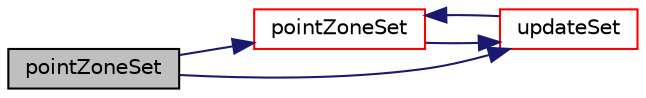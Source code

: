 digraph "pointZoneSet"
{
  bgcolor="transparent";
  edge [fontname="Helvetica",fontsize="10",labelfontname="Helvetica",labelfontsize="10"];
  node [fontname="Helvetica",fontsize="10",shape=record];
  rankdir="LR";
  Node1 [label="pointZoneSet",height=0.2,width=0.4,color="black", fillcolor="grey75", style="filled", fontcolor="black"];
  Node1 -> Node2 [color="midnightblue",fontsize="10",style="solid",fontname="Helvetica"];
  Node2 [label="pointZoneSet",height=0.2,width=0.4,color="red",URL="$a01943.html#a30266f36aa376b247f8b93c81213a836",tooltip="Construct from objectRegistry and name. "];
  Node2 -> Node3 [color="midnightblue",fontsize="10",style="solid",fontname="Helvetica"];
  Node3 [label="updateSet",height=0.2,width=0.4,color="red",URL="$a01943.html#afc9e2e914d3928dd7281d2ac71452052",tooltip="Sort addressing and make pointSet part consistent with addressing. "];
  Node3 -> Node2 [color="midnightblue",fontsize="10",style="solid",fontname="Helvetica"];
  Node1 -> Node3 [color="midnightblue",fontsize="10",style="solid",fontname="Helvetica"];
}
